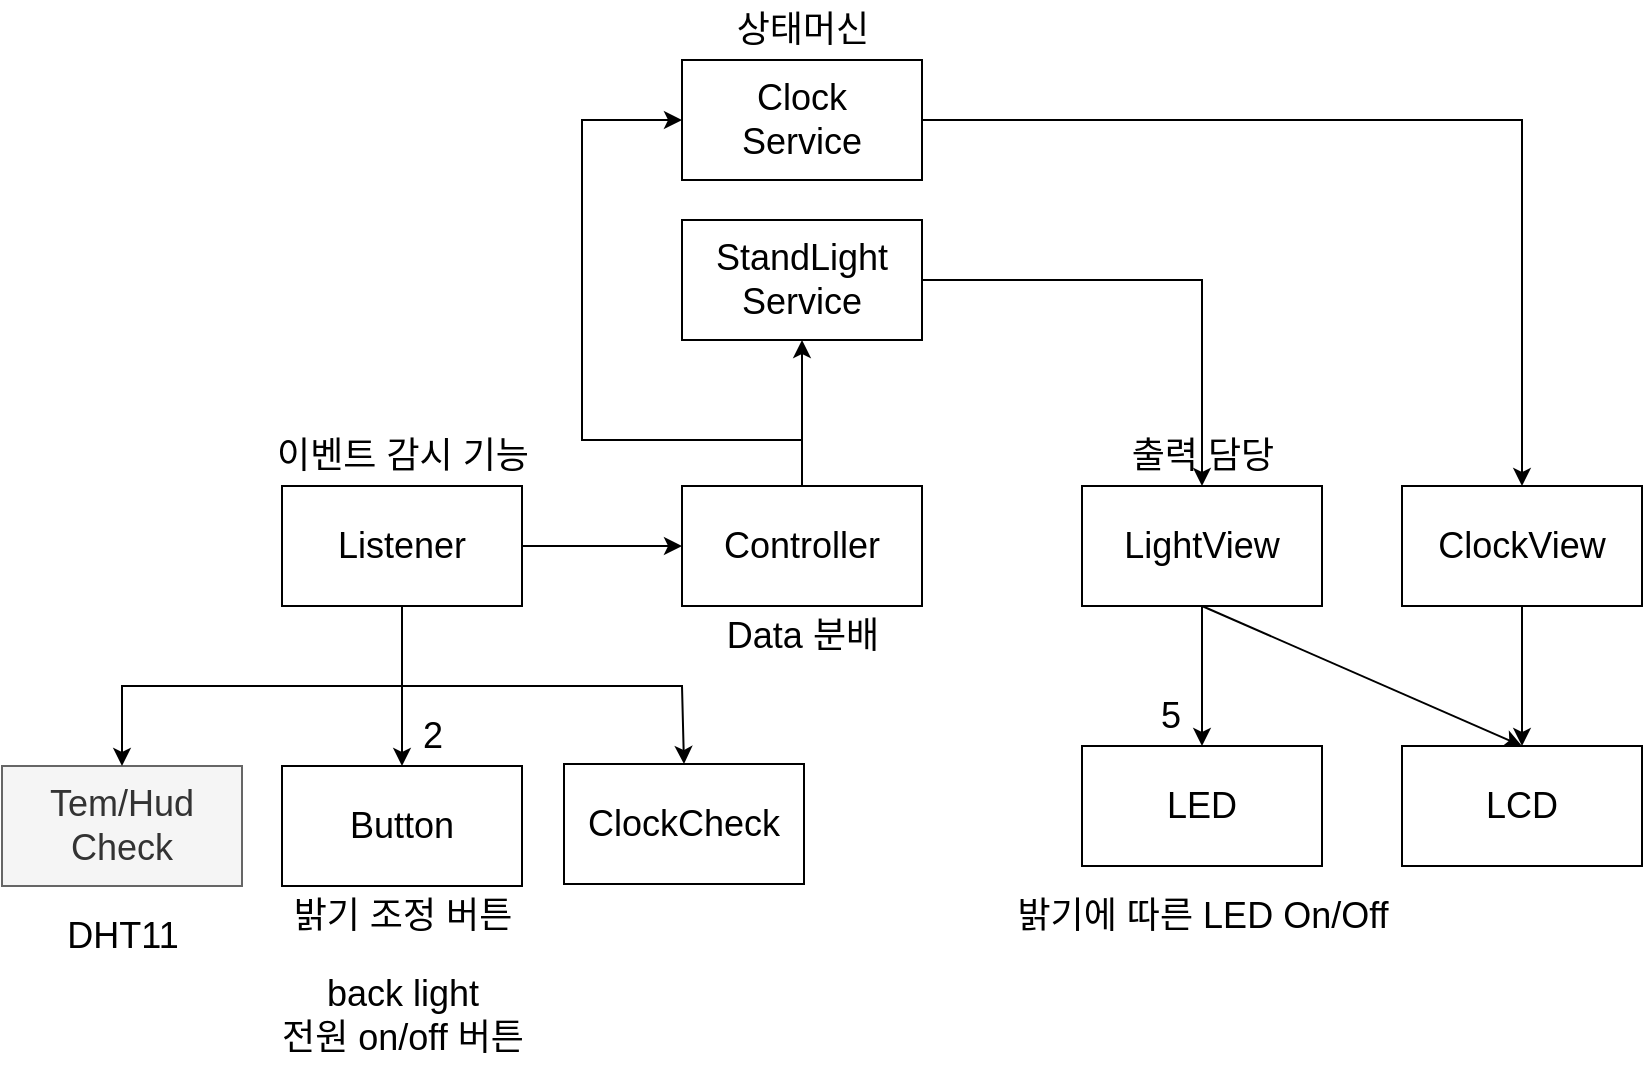 <mxfile>
    <diagram id="JMYObuIH1QSER_L9iBrt" name="Before_Refactory">
        <mxGraphModel dx="598" dy="422" grid="1" gridSize="10" guides="1" tooltips="1" connect="1" arrows="1" fold="1" page="1" pageScale="1" pageWidth="827" pageHeight="1169" math="0" shadow="0">
            <root>
                <mxCell id="Q607Y2rKxZQUFugG3BdK-0"/>
                <mxCell id="Q607Y2rKxZQUFugG3BdK-1" parent="Q607Y2rKxZQUFugG3BdK-0"/>
                <mxCell id="lSEojUGIZ3p26WDyt8AM-0" value="상태머신" style="text;html=1;align=center;verticalAlign=middle;resizable=0;points=[];autosize=1;strokeColor=none;fillColor=default;fontSize=18;" parent="Q607Y2rKxZQUFugG3BdK-1" vertex="1">
                    <mxGeometry x="785" y="60" width="90" height="30" as="geometry"/>
                </mxCell>
                <mxCell id="lSEojUGIZ3p26WDyt8AM-1" value="Button" style="whiteSpace=wrap;html=1;fontSize=18;" parent="Q607Y2rKxZQUFugG3BdK-1" vertex="1">
                    <mxGeometry x="570" y="443" width="120" height="60" as="geometry"/>
                </mxCell>
                <mxCell id="lSEojUGIZ3p26WDyt8AM-2" value="" style="edgeStyle=none;html=1;fontSize=18;" parent="Q607Y2rKxZQUFugG3BdK-1" source="lSEojUGIZ3p26WDyt8AM-4" target="lSEojUGIZ3p26WDyt8AM-1" edge="1">
                    <mxGeometry relative="1" as="geometry"/>
                </mxCell>
                <mxCell id="lSEojUGIZ3p26WDyt8AM-3" value="" style="edgeStyle=none;html=1;fontSize=18;" parent="Q607Y2rKxZQUFugG3BdK-1" source="lSEojUGIZ3p26WDyt8AM-4" target="lSEojUGIZ3p26WDyt8AM-6" edge="1">
                    <mxGeometry relative="1" as="geometry"/>
                </mxCell>
                <mxCell id="lSEojUGIZ3p26WDyt8AM-4" value="Listener" style="whiteSpace=wrap;html=1;fontSize=18;" parent="Q607Y2rKxZQUFugG3BdK-1" vertex="1">
                    <mxGeometry x="570" y="303" width="120" height="60" as="geometry"/>
                </mxCell>
                <mxCell id="lSEojUGIZ3p26WDyt8AM-5" value="" style="edgeStyle=none;html=1;fontSize=18;exitX=0.5;exitY=0;exitDx=0;exitDy=0;entryX=0.5;entryY=1;entryDx=0;entryDy=0;" parent="Q607Y2rKxZQUFugG3BdK-1" source="lSEojUGIZ3p26WDyt8AM-6" target="lSEojUGIZ3p26WDyt8AM-10" edge="1">
                    <mxGeometry relative="1" as="geometry">
                        <mxPoint x="860" y="250" as="targetPoint"/>
                    </mxGeometry>
                </mxCell>
                <mxCell id="lSEojUGIZ3p26WDyt8AM-6" value="Controller" style="whiteSpace=wrap;html=1;fontSize=18;" parent="Q607Y2rKxZQUFugG3BdK-1" vertex="1">
                    <mxGeometry x="770" y="303" width="120" height="60" as="geometry"/>
                </mxCell>
                <mxCell id="lSEojUGIZ3p26WDyt8AM-7" value="LightView" style="whiteSpace=wrap;html=1;fontSize=18;" parent="Q607Y2rKxZQUFugG3BdK-1" vertex="1">
                    <mxGeometry x="970" y="303" width="120" height="60" as="geometry"/>
                </mxCell>
                <mxCell id="lSEojUGIZ3p26WDyt8AM-8" value="LED" style="whiteSpace=wrap;html=1;fontSize=18;" parent="Q607Y2rKxZQUFugG3BdK-1" vertex="1">
                    <mxGeometry x="970" y="433" width="120" height="60" as="geometry"/>
                </mxCell>
                <mxCell id="lSEojUGIZ3p26WDyt8AM-9" style="edgeStyle=orthogonalEdgeStyle;html=1;exitX=1;exitY=0.5;exitDx=0;exitDy=0;entryX=0.5;entryY=0;entryDx=0;entryDy=0;fontSize=18;rounded=0;" parent="Q607Y2rKxZQUFugG3BdK-1" source="lSEojUGIZ3p26WDyt8AM-10" target="lSEojUGIZ3p26WDyt8AM-7" edge="1">
                    <mxGeometry relative="1" as="geometry"/>
                </mxCell>
                <mxCell id="lSEojUGIZ3p26WDyt8AM-10" value="StandLight&lt;br&gt;Service" style="whiteSpace=wrap;html=1;fontSize=18;" parent="Q607Y2rKxZQUFugG3BdK-1" vertex="1">
                    <mxGeometry x="770" y="170" width="120" height="60" as="geometry"/>
                </mxCell>
                <mxCell id="lSEojUGIZ3p26WDyt8AM-11" value="이벤트 감시 기능" style="text;html=1;align=center;verticalAlign=middle;resizable=0;points=[];autosize=1;strokeColor=none;fillColor=none;fontSize=18;" parent="Q607Y2rKxZQUFugG3BdK-1" vertex="1">
                    <mxGeometry x="555" y="273" width="150" height="30" as="geometry"/>
                </mxCell>
                <mxCell id="lSEojUGIZ3p26WDyt8AM-12" value="밝기 조정 버튼" style="text;html=1;align=center;verticalAlign=middle;resizable=0;points=[];autosize=1;strokeColor=none;fillColor=none;fontSize=18;" parent="Q607Y2rKxZQUFugG3BdK-1" vertex="1">
                    <mxGeometry x="565" y="503" width="130" height="30" as="geometry"/>
                </mxCell>
                <mxCell id="lSEojUGIZ3p26WDyt8AM-13" value="Data 분배" style="text;html=1;align=center;verticalAlign=middle;resizable=0;points=[];autosize=1;strokeColor=none;fillColor=none;fontSize=18;" parent="Q607Y2rKxZQUFugG3BdK-1" vertex="1">
                    <mxGeometry x="785" y="363" width="90" height="30" as="geometry"/>
                </mxCell>
                <mxCell id="lSEojUGIZ3p26WDyt8AM-14" value="출력 담당" style="text;html=1;align=center;verticalAlign=middle;resizable=0;points=[];autosize=1;strokeColor=none;fillColor=none;fontSize=18;" parent="Q607Y2rKxZQUFugG3BdK-1" vertex="1">
                    <mxGeometry x="985" y="273" width="90" height="30" as="geometry"/>
                </mxCell>
                <mxCell id="lSEojUGIZ3p26WDyt8AM-15" value="밝기에 따른 LED On/Off" style="text;html=1;align=center;verticalAlign=middle;resizable=0;points=[];autosize=1;strokeColor=none;fillColor=none;fontSize=18;" parent="Q607Y2rKxZQUFugG3BdK-1" vertex="1">
                    <mxGeometry x="925" y="503" width="210" height="30" as="geometry"/>
                </mxCell>
                <mxCell id="lSEojUGIZ3p26WDyt8AM-16" value="2" style="text;html=1;align=center;verticalAlign=middle;resizable=0;points=[];autosize=1;strokeColor=none;fillColor=none;fontSize=18;" parent="Q607Y2rKxZQUFugG3BdK-1" vertex="1">
                    <mxGeometry x="630" y="413" width="30" height="30" as="geometry"/>
                </mxCell>
                <mxCell id="lSEojUGIZ3p26WDyt8AM-17" value="5" style="text;html=1;align=center;verticalAlign=middle;resizable=0;points=[];autosize=1;strokeColor=none;fillColor=none;fontSize=18;rotation=0;" parent="Q607Y2rKxZQUFugG3BdK-1" vertex="1">
                    <mxGeometry x="999" y="403" width="30" height="30" as="geometry"/>
                </mxCell>
                <mxCell id="lSEojUGIZ3p26WDyt8AM-18" value="LCD" style="whiteSpace=wrap;html=1;fontSize=18;" parent="Q607Y2rKxZQUFugG3BdK-1" vertex="1">
                    <mxGeometry x="1130" y="433" width="120" height="60" as="geometry"/>
                </mxCell>
                <mxCell id="lSEojUGIZ3p26WDyt8AM-19" value="Clock&lt;br&gt;Service" style="whiteSpace=wrap;html=1;fontSize=18;" parent="Q607Y2rKxZQUFugG3BdK-1" vertex="1">
                    <mxGeometry x="770" y="90" width="120" height="60" as="geometry"/>
                </mxCell>
                <mxCell id="lSEojUGIZ3p26WDyt8AM-20" value="" style="endArrow=classic;html=1;rounded=0;entryX=0;entryY=0.5;entryDx=0;entryDy=0;" parent="Q607Y2rKxZQUFugG3BdK-1" target="lSEojUGIZ3p26WDyt8AM-19" edge="1">
                    <mxGeometry width="50" height="50" relative="1" as="geometry">
                        <mxPoint x="830" y="280" as="sourcePoint"/>
                        <mxPoint x="920" y="170" as="targetPoint"/>
                        <Array as="points">
                            <mxPoint x="720" y="280"/>
                            <mxPoint x="720" y="120"/>
                        </Array>
                    </mxGeometry>
                </mxCell>
                <mxCell id="lSEojUGIZ3p26WDyt8AM-21" value="" style="endArrow=classic;html=1;rounded=0;exitX=1;exitY=0.5;exitDx=0;exitDy=0;entryX=0.5;entryY=0;entryDx=0;entryDy=0;" parent="Q607Y2rKxZQUFugG3BdK-1" source="lSEojUGIZ3p26WDyt8AM-19" target="lSEojUGIZ3p26WDyt8AM-22" edge="1">
                    <mxGeometry width="50" height="50" relative="1" as="geometry">
                        <mxPoint x="870" y="220" as="sourcePoint"/>
                        <mxPoint x="1171.778" y="30" as="targetPoint"/>
                        <Array as="points">
                            <mxPoint x="1190" y="120"/>
                        </Array>
                    </mxGeometry>
                </mxCell>
                <mxCell id="lSEojUGIZ3p26WDyt8AM-22" value="ClockView" style="whiteSpace=wrap;html=1;fontSize=18;" parent="Q607Y2rKxZQUFugG3BdK-1" vertex="1">
                    <mxGeometry x="1130" y="303" width="120" height="60" as="geometry"/>
                </mxCell>
                <mxCell id="lSEojUGIZ3p26WDyt8AM-23" value="" style="endArrow=classic;html=1;rounded=0;entryX=0.5;entryY=0;entryDx=0;entryDy=0;exitX=0.5;exitY=1;exitDx=0;exitDy=0;" parent="Q607Y2rKxZQUFugG3BdK-1" source="lSEojUGIZ3p26WDyt8AM-22" target="lSEojUGIZ3p26WDyt8AM-18" edge="1">
                    <mxGeometry width="50" height="50" relative="1" as="geometry">
                        <mxPoint x="1180" y="293" as="sourcePoint"/>
                        <mxPoint x="1230" y="243" as="targetPoint"/>
                    </mxGeometry>
                </mxCell>
                <mxCell id="lSEojUGIZ3p26WDyt8AM-24" value="" style="endArrow=classic;html=1;rounded=0;exitX=0.5;exitY=1;exitDx=0;exitDy=0;entryX=0.5;entryY=0;entryDx=0;entryDy=0;" parent="Q607Y2rKxZQUFugG3BdK-1" source="lSEojUGIZ3p26WDyt8AM-7" target="lSEojUGIZ3p26WDyt8AM-8" edge="1">
                    <mxGeometry width="50" height="50" relative="1" as="geometry">
                        <mxPoint x="1030.0" y="373" as="sourcePoint"/>
                        <mxPoint x="1030" y="413" as="targetPoint"/>
                    </mxGeometry>
                </mxCell>
                <mxCell id="lSEojUGIZ3p26WDyt8AM-25" value="ClockCheck" style="whiteSpace=wrap;html=1;fontSize=18;" parent="Q607Y2rKxZQUFugG3BdK-1" vertex="1">
                    <mxGeometry x="711" y="442" width="120" height="60" as="geometry"/>
                </mxCell>
                <mxCell id="lSEojUGIZ3p26WDyt8AM-26" value="" style="endArrow=classic;html=1;rounded=0;entryX=0.5;entryY=0;entryDx=0;entryDy=0;" parent="Q607Y2rKxZQUFugG3BdK-1" target="lSEojUGIZ3p26WDyt8AM-25" edge="1">
                    <mxGeometry width="50" height="50" relative="1" as="geometry">
                        <mxPoint x="630" y="403" as="sourcePoint"/>
                        <mxPoint x="790" y="433" as="targetPoint"/>
                        <Array as="points">
                            <mxPoint x="770" y="403"/>
                        </Array>
                    </mxGeometry>
                </mxCell>
                <mxCell id="lSEojUGIZ3p26WDyt8AM-27" value="" style="endArrow=classic;html=1;rounded=0;exitX=0.5;exitY=1;exitDx=0;exitDy=0;entryX=0.5;entryY=0;entryDx=0;entryDy=0;" parent="Q607Y2rKxZQUFugG3BdK-1" source="lSEojUGIZ3p26WDyt8AM-7" target="lSEojUGIZ3p26WDyt8AM-18" edge="1">
                    <mxGeometry width="50" height="50" relative="1" as="geometry">
                        <mxPoint x="1050" y="363" as="sourcePoint"/>
                        <mxPoint x="1050" y="433" as="targetPoint"/>
                    </mxGeometry>
                </mxCell>
                <mxCell id="lSEojUGIZ3p26WDyt8AM-28" value="back light &lt;br&gt;전원 on/off 버튼" style="text;html=1;align=center;verticalAlign=middle;resizable=0;points=[];autosize=1;strokeColor=none;fillColor=none;fontSize=18;" parent="Q607Y2rKxZQUFugG3BdK-1" vertex="1">
                    <mxGeometry x="560" y="543" width="140" height="50" as="geometry"/>
                </mxCell>
                <mxCell id="lSEojUGIZ3p26WDyt8AM-29" value="Tem/Hud Check" style="whiteSpace=wrap;html=1;fontSize=18;fillColor=#f5f5f5;fontColor=#333333;strokeColor=#666666;" parent="Q607Y2rKxZQUFugG3BdK-1" vertex="1">
                    <mxGeometry x="430" y="443" width="120" height="60" as="geometry"/>
                </mxCell>
                <mxCell id="lSEojUGIZ3p26WDyt8AM-30" value="" style="endArrow=classic;html=1;entryX=0.5;entryY=0;entryDx=0;entryDy=0;rounded=0;" parent="Q607Y2rKxZQUFugG3BdK-1" target="lSEojUGIZ3p26WDyt8AM-29" edge="1">
                    <mxGeometry width="50" height="50" relative="1" as="geometry">
                        <mxPoint x="630" y="403" as="sourcePoint"/>
                        <mxPoint x="545" y="483" as="targetPoint"/>
                        <Array as="points">
                            <mxPoint x="490" y="403"/>
                        </Array>
                    </mxGeometry>
                </mxCell>
                <mxCell id="lSEojUGIZ3p26WDyt8AM-31" value="DHT11" style="text;html=1;align=center;verticalAlign=middle;resizable=0;points=[];autosize=1;strokeColor=none;fillColor=none;fontSize=18;" parent="Q607Y2rKxZQUFugG3BdK-1" vertex="1">
                    <mxGeometry x="455" y="513" width="70" height="30" as="geometry"/>
                </mxCell>
            </root>
        </mxGraphModel>
    </diagram>
    <diagram id="rwZVFnb9-4XuviEcM_qo" name="After_Refactory">
        <mxGraphModel dx="598" dy="422" grid="1" gridSize="10" guides="1" tooltips="1" connect="1" arrows="1" fold="1" page="1" pageScale="1" pageWidth="827" pageHeight="1169" math="0" shadow="0">
            <root>
                <mxCell id="0"/>
                <mxCell id="1" parent="0"/>
                <mxCell id="9y2Xnk73yKWz5HFdWdvc-16" value="상태머신" style="text;html=1;align=center;verticalAlign=middle;resizable=0;points=[];autosize=1;strokeColor=none;fillColor=default;fontSize=18;" parent="1" vertex="1">
                    <mxGeometry x="785" y="60" width="90" height="30" as="geometry"/>
                </mxCell>
                <mxCell id="2" value="Button" style="whiteSpace=wrap;html=1;fontSize=18;" parent="1" vertex="1">
                    <mxGeometry x="570" y="443" width="120" height="60" as="geometry"/>
                </mxCell>
                <mxCell id="6" value="" style="edgeStyle=none;html=1;fontSize=18;" parent="1" source="4" target="2" edge="1">
                    <mxGeometry relative="1" as="geometry"/>
                </mxCell>
                <mxCell id="8" value="" style="edgeStyle=none;html=1;fontSize=18;" parent="1" source="4" target="7" edge="1">
                    <mxGeometry relative="1" as="geometry"/>
                </mxCell>
                <mxCell id="4" value="Listener" style="whiteSpace=wrap;html=1;fontSize=18;" parent="1" vertex="1">
                    <mxGeometry x="570" y="303" width="120" height="60" as="geometry"/>
                </mxCell>
                <mxCell id="14" value="" style="edgeStyle=none;html=1;fontSize=18;" parent="1" source="7" target="13" edge="1">
                    <mxGeometry relative="1" as="geometry"/>
                </mxCell>
                <mxCell id="7" value="Controller" style="whiteSpace=wrap;html=1;fontSize=18;" parent="1" vertex="1">
                    <mxGeometry x="770" y="303" width="120" height="60" as="geometry"/>
                </mxCell>
                <mxCell id="9" value="LightView" style="whiteSpace=wrap;html=1;fontSize=18;" parent="1" vertex="1">
                    <mxGeometry x="970" y="303" width="120" height="60" as="geometry"/>
                </mxCell>
                <mxCell id="11" value="LED" style="whiteSpace=wrap;html=1;fontSize=18;" parent="1" vertex="1">
                    <mxGeometry x="970" y="433" width="120" height="60" as="geometry"/>
                </mxCell>
                <mxCell id="15" style="edgeStyle=orthogonalEdgeStyle;html=1;exitX=1;exitY=0.5;exitDx=0;exitDy=0;entryX=0.5;entryY=0;entryDx=0;entryDy=0;fontSize=18;rounded=0;" parent="1" source="13" target="9" edge="1">
                    <mxGeometry relative="1" as="geometry"/>
                </mxCell>
                <mxCell id="13" value="StandLight&lt;br&gt;Service" style="whiteSpace=wrap;html=1;fontSize=18;" parent="1" vertex="1">
                    <mxGeometry x="770" y="170" width="120" height="60" as="geometry"/>
                </mxCell>
                <mxCell id="szuwJWis8nQknmfIzJze-15" value="이벤트 감시 기능" style="text;html=1;align=center;verticalAlign=middle;resizable=0;points=[];autosize=1;strokeColor=none;fillColor=none;fontSize=18;" parent="1" vertex="1">
                    <mxGeometry x="555" y="273" width="150" height="30" as="geometry"/>
                </mxCell>
                <mxCell id="w9Cy5VkCyTSzo7sKhBWU-15" value="밝기 조정 버튼" style="text;html=1;align=center;verticalAlign=middle;resizable=0;points=[];autosize=1;strokeColor=none;fillColor=none;fontSize=18;" parent="1" vertex="1">
                    <mxGeometry x="565" y="503" width="130" height="30" as="geometry"/>
                </mxCell>
                <mxCell id="9y2Xnk73yKWz5HFdWdvc-15" value="Data 분배" style="text;html=1;align=center;verticalAlign=middle;resizable=0;points=[];autosize=1;strokeColor=none;fillColor=none;fontSize=18;" parent="1" vertex="1">
                    <mxGeometry x="785" y="363" width="90" height="30" as="geometry"/>
                </mxCell>
                <mxCell id="fHrxmDvhUKm00rAb14zx-15" value="출력 담당" style="text;html=1;align=center;verticalAlign=middle;resizable=0;points=[];autosize=1;strokeColor=none;fillColor=none;fontSize=18;" parent="1" vertex="1">
                    <mxGeometry x="985" y="273" width="90" height="30" as="geometry"/>
                </mxCell>
                <mxCell id="fHrxmDvhUKm00rAb14zx-16" value="밝기에 따른 LED On/Off" style="text;html=1;align=center;verticalAlign=middle;resizable=0;points=[];autosize=1;strokeColor=none;fillColor=none;fontSize=18;" parent="1" vertex="1">
                    <mxGeometry x="925" y="503" width="210" height="30" as="geometry"/>
                </mxCell>
                <mxCell id="27pAX2alfriOxbwDSxA8-15" value="2" style="text;html=1;align=center;verticalAlign=middle;resizable=0;points=[];autosize=1;strokeColor=none;fillColor=none;fontSize=18;" parent="1" vertex="1">
                    <mxGeometry x="630" y="413" width="30" height="30" as="geometry"/>
                </mxCell>
                <mxCell id="27pAX2alfriOxbwDSxA8-18" value="5" style="text;html=1;align=center;verticalAlign=middle;resizable=0;points=[];autosize=1;strokeColor=none;fillColor=none;fontSize=18;rotation=0;" parent="1" vertex="1">
                    <mxGeometry x="999" y="403" width="30" height="30" as="geometry"/>
                </mxCell>
                <mxCell id="EAKlxYaqVMb8sCtkVegQ-15" value="LCD" style="whiteSpace=wrap;html=1;fontSize=18;" parent="1" vertex="1">
                    <mxGeometry x="1130" y="433" width="120" height="60" as="geometry"/>
                </mxCell>
                <mxCell id="EAKlxYaqVMb8sCtkVegQ-17" value="Clock&lt;br&gt;Service" style="whiteSpace=wrap;html=1;fontSize=18;" parent="1" vertex="1">
                    <mxGeometry x="770" y="90" width="120" height="60" as="geometry"/>
                </mxCell>
                <mxCell id="EAKlxYaqVMb8sCtkVegQ-19" value="" style="endArrow=classic;html=1;rounded=0;entryX=0;entryY=0.5;entryDx=0;entryDy=0;" parent="1" target="EAKlxYaqVMb8sCtkVegQ-17" edge="1">
                    <mxGeometry width="50" height="50" relative="1" as="geometry">
                        <mxPoint x="830" y="280" as="sourcePoint"/>
                        <mxPoint x="920" y="170" as="targetPoint"/>
                        <Array as="points">
                            <mxPoint x="720" y="280"/>
                            <mxPoint x="720" y="120"/>
                        </Array>
                    </mxGeometry>
                </mxCell>
                <mxCell id="EAKlxYaqVMb8sCtkVegQ-20" value="" style="endArrow=classic;html=1;rounded=0;exitX=1;exitY=0.5;exitDx=0;exitDy=0;entryX=0.5;entryY=0;entryDx=0;entryDy=0;" parent="1" source="EAKlxYaqVMb8sCtkVegQ-17" target="EAKlxYaqVMb8sCtkVegQ-21" edge="1">
                    <mxGeometry width="50" height="50" relative="1" as="geometry">
                        <mxPoint x="870" y="220" as="sourcePoint"/>
                        <mxPoint x="1171.778" y="30" as="targetPoint"/>
                        <Array as="points">
                            <mxPoint x="1190" y="120"/>
                        </Array>
                    </mxGeometry>
                </mxCell>
                <mxCell id="EAKlxYaqVMb8sCtkVegQ-21" value="ClockView" style="whiteSpace=wrap;html=1;fontSize=18;" parent="1" vertex="1">
                    <mxGeometry x="1130" y="303" width="120" height="60" as="geometry"/>
                </mxCell>
                <mxCell id="EAKlxYaqVMb8sCtkVegQ-22" value="" style="endArrow=classic;html=1;rounded=0;entryX=0.5;entryY=0;entryDx=0;entryDy=0;exitX=0.5;exitY=1;exitDx=0;exitDy=0;" parent="1" source="EAKlxYaqVMb8sCtkVegQ-21" target="EAKlxYaqVMb8sCtkVegQ-15" edge="1">
                    <mxGeometry width="50" height="50" relative="1" as="geometry">
                        <mxPoint x="1180" y="293" as="sourcePoint"/>
                        <mxPoint x="1230" y="243" as="targetPoint"/>
                    </mxGeometry>
                </mxCell>
                <mxCell id="EAKlxYaqVMb8sCtkVegQ-23" value="" style="endArrow=classic;html=1;rounded=0;exitX=0.5;exitY=1;exitDx=0;exitDy=0;entryX=0.5;entryY=0;entryDx=0;entryDy=0;" parent="1" source="9" target="11" edge="1">
                    <mxGeometry width="50" height="50" relative="1" as="geometry">
                        <mxPoint x="1030.0" y="373" as="sourcePoint"/>
                        <mxPoint x="1030" y="413" as="targetPoint"/>
                    </mxGeometry>
                </mxCell>
                <mxCell id="EAKlxYaqVMb8sCtkVegQ-24" value="ClockCheck" style="whiteSpace=wrap;html=1;fontSize=18;" parent="1" vertex="1">
                    <mxGeometry x="711" y="442" width="120" height="60" as="geometry"/>
                </mxCell>
                <mxCell id="EAKlxYaqVMb8sCtkVegQ-25" value="" style="endArrow=classic;html=1;rounded=0;entryX=0.5;entryY=0;entryDx=0;entryDy=0;" parent="1" target="EAKlxYaqVMb8sCtkVegQ-24" edge="1">
                    <mxGeometry width="50" height="50" relative="1" as="geometry">
                        <mxPoint x="630" y="403" as="sourcePoint"/>
                        <mxPoint x="790" y="433" as="targetPoint"/>
                        <Array as="points">
                            <mxPoint x="770" y="403"/>
                        </Array>
                    </mxGeometry>
                </mxCell>
                <mxCell id="no8bhC9AFPKKPmNhesD--15" value="" style="endArrow=classic;html=1;rounded=0;exitX=0.5;exitY=1;exitDx=0;exitDy=0;entryX=0.5;entryY=0;entryDx=0;entryDy=0;" parent="1" source="9" target="EAKlxYaqVMb8sCtkVegQ-15" edge="1">
                    <mxGeometry width="50" height="50" relative="1" as="geometry">
                        <mxPoint x="1050" y="363" as="sourcePoint"/>
                        <mxPoint x="1050" y="433" as="targetPoint"/>
                    </mxGeometry>
                </mxCell>
                <mxCell id="-pw8HdSL1f8XDyO_IK2W-16" value="back light &lt;br&gt;전원 on/off 버튼" style="text;html=1;align=center;verticalAlign=middle;resizable=0;points=[];autosize=1;strokeColor=none;fillColor=none;fontSize=18;" parent="1" vertex="1">
                    <mxGeometry x="560" y="533" width="140" height="50" as="geometry"/>
                </mxCell>
                <mxCell id="HbkmaVwo25SQipNtwoTD-15" value="Tem/Hud Check" style="whiteSpace=wrap;html=1;fontSize=18;fillColor=#f5f5f5;fontColor=#333333;strokeColor=#666666;" parent="1" vertex="1">
                    <mxGeometry x="430" y="443" width="120" height="60" as="geometry"/>
                </mxCell>
                <mxCell id="HbkmaVwo25SQipNtwoTD-16" value="" style="endArrow=classic;html=1;entryX=0.5;entryY=0;entryDx=0;entryDy=0;rounded=0;" parent="1" target="HbkmaVwo25SQipNtwoTD-15" edge="1">
                    <mxGeometry width="50" height="50" relative="1" as="geometry">
                        <mxPoint x="630" y="403" as="sourcePoint"/>
                        <mxPoint x="545" y="483" as="targetPoint"/>
                        <Array as="points">
                            <mxPoint x="490" y="403"/>
                        </Array>
                    </mxGeometry>
                </mxCell>
                <mxCell id="HbkmaVwo25SQipNtwoTD-17" value="DHT11" style="text;html=1;align=center;verticalAlign=middle;resizable=0;points=[];autosize=1;strokeColor=none;fillColor=none;fontSize=18;" parent="1" vertex="1">
                    <mxGeometry x="455" y="513" width="70" height="30" as="geometry"/>
                </mxCell>
                <mxCell id="bPiwrIvkn2nt1EfNqAWv-21" style="edgeStyle=none;rounded=0;html=1;exitX=0;exitY=0.5;exitDx=0;exitDy=0;entryX=1;entryY=0.5;entryDx=0;entryDy=0;" parent="1" source="7lF-XT0_xbQZDoTgQ98E-15" target="bPiwrIvkn2nt1EfNqAWv-17" edge="1">
                    <mxGeometry relative="1" as="geometry">
                        <Array as="points"/>
                    </mxGeometry>
                </mxCell>
                <mxCell id="7lF-XT0_xbQZDoTgQ98E-15" value="DHT11&lt;br&gt;Service" style="whiteSpace=wrap;html=1;fontSize=18;fillColor=#f5f5f5;fontColor=#333333;strokeColor=#666666;" parent="1" vertex="1">
                    <mxGeometry x="770" width="120" height="60" as="geometry"/>
                </mxCell>
                <mxCell id="7lF-XT0_xbQZDoTgQ98E-16" value="" style="endArrow=classic;html=1;entryX=0;entryY=0.75;entryDx=0;entryDy=0;rounded=0;" parent="1" target="7lF-XT0_xbQZDoTgQ98E-15" edge="1">
                    <mxGeometry width="50" height="50" relative="1" as="geometry">
                        <mxPoint x="720" y="120" as="sourcePoint"/>
                        <mxPoint x="570" y="100" as="targetPoint"/>
                        <Array as="points">
                            <mxPoint x="720" y="45"/>
                        </Array>
                    </mxGeometry>
                </mxCell>
                <mxCell id="7KNk78UtTP6XvwAkgIx0-16" style="edgeStyle=none;rounded=1;html=1;exitX=0.5;exitY=1;exitDx=0;exitDy=0;entryX=0.5;entryY=0;entryDx=0;entryDy=0;" parent="1" source="7lF-XT0_xbQZDoTgQ98E-17" target="7KNk78UtTP6XvwAkgIx0-15" edge="1">
                    <mxGeometry relative="1" as="geometry"/>
                </mxCell>
                <mxCell id="7lF-XT0_xbQZDoTgQ98E-17" value="DHT11View" style="whiteSpace=wrap;html=1;fontSize=18;fillColor=#f5f5f5;fontColor=#333333;strokeColor=#666666;" parent="1" vertex="1">
                    <mxGeometry x="1290" y="303" width="120" height="60" as="geometry"/>
                </mxCell>
                <mxCell id="7lF-XT0_xbQZDoTgQ98E-18" value="" style="endArrow=classic;html=1;rounded=0;exitX=0.5;exitY=1;exitDx=0;exitDy=0;entryX=0.5;entryY=0;entryDx=0;entryDy=0;" parent="1" source="7lF-XT0_xbQZDoTgQ98E-17" target="EAKlxYaqVMb8sCtkVegQ-15" edge="1">
                    <mxGeometry width="50" height="50" relative="1" as="geometry">
                        <mxPoint x="1200" y="373" as="sourcePoint"/>
                        <mxPoint x="1190" y="430" as="targetPoint"/>
                    </mxGeometry>
                </mxCell>
                <mxCell id="7lF-XT0_xbQZDoTgQ98E-19" value="" style="endArrow=classic;html=1;rounded=0;exitX=1;exitY=0.5;exitDx=0;exitDy=0;entryX=0.5;entryY=0;entryDx=0;entryDy=0;" parent="1" source="7lF-XT0_xbQZDoTgQ98E-15" target="7lF-XT0_xbQZDoTgQ98E-17" edge="1">
                    <mxGeometry width="50" height="50" relative="1" as="geometry">
                        <mxPoint x="1120" y="280" as="sourcePoint"/>
                        <mxPoint x="1170" y="230" as="targetPoint"/>
                        <Array as="points">
                            <mxPoint x="1350" y="30"/>
                        </Array>
                    </mxGeometry>
                </mxCell>
                <mxCell id="bPiwrIvkn2nt1EfNqAWv-22" style="edgeStyle=none;rounded=1;html=1;entryX=0.9;entryY=1.007;entryDx=0;entryDy=0;exitX=0;exitY=0.25;exitDx=0;exitDy=0;entryPerimeter=0;" parent="1" source="7" target="bPiwrIvkn2nt1EfNqAWv-17" edge="1">
                    <mxGeometry relative="1" as="geometry">
                        <mxPoint x="630" y="110" as="targetPoint"/>
                        <mxPoint x="720" y="200" as="sourcePoint"/>
                        <Array as="points">
                            <mxPoint x="578" y="200"/>
                        </Array>
                    </mxGeometry>
                </mxCell>
                <mxCell id="bPiwrIvkn2nt1EfNqAWv-17" value="DHT_Data" style="whiteSpace=wrap;html=1;fontSize=18;fillColor=#f5f5f5;fontColor=#333333;strokeColor=#666666;" parent="1" vertex="1">
                    <mxGeometry x="470" width="120" height="60" as="geometry"/>
                </mxCell>
                <mxCell id="bPiwrIvkn2nt1EfNqAWv-18" value="" style="endArrow=classic;html=1;rounded=0;exitX=0.489;exitY=1.047;exitDx=0;exitDy=0;exitPerimeter=0;entryX=0.5;entryY=1;entryDx=0;entryDy=0;" parent="1" source="szuwJWis8nQknmfIzJze-15" target="bPiwrIvkn2nt1EfNqAWv-17" edge="1">
                    <mxGeometry width="50" height="50" relative="1" as="geometry">
                        <mxPoint x="670" y="230" as="sourcePoint"/>
                        <mxPoint x="720" y="180" as="targetPoint"/>
                        <Array as="points">
                            <mxPoint x="628" y="240"/>
                            <mxPoint x="530" y="240"/>
                        </Array>
                    </mxGeometry>
                </mxCell>
                <mxCell id="7KNk78UtTP6XvwAkgIx0-15" value="Monitor" style="whiteSpace=wrap;html=1;fontSize=18;" parent="1" vertex="1">
                    <mxGeometry x="1290" y="433" width="120" height="60" as="geometry"/>
                </mxCell>
            </root>
        </mxGraphModel>
    </diagram>
</mxfile>